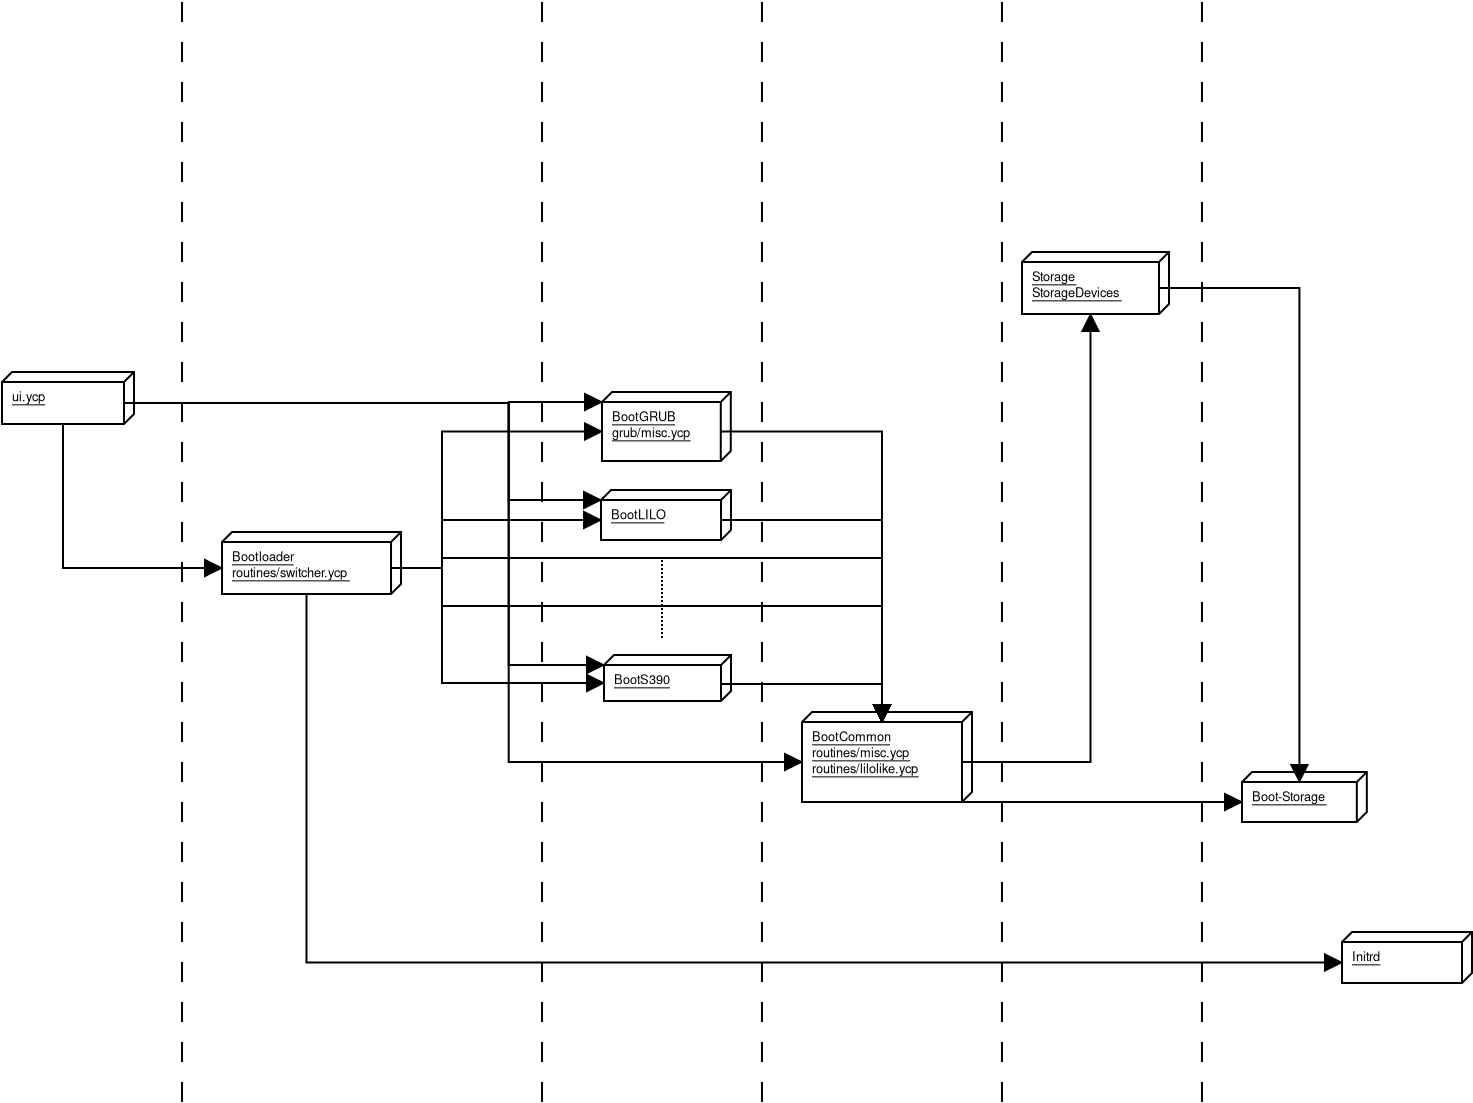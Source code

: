<?xml version="1.0" encoding="UTF-8"?>
<dia:diagram xmlns:dia="http://www.lysator.liu.se/~alla/dia/">
  <dia:layer name="Background" visible="true">
    <dia:object type="UML - Node" version="0" id="O0">
      <dia:attribute name="obj_pos">
        <dia:point val="27,7"/>
      </dia:attribute>
      <dia:attribute name="obj_bb">
        <dia:rectangle val="26.95,6.45;33.489,10"/>
      </dia:attribute>
      <dia:attribute name="elem_corner">
        <dia:point val="27,7"/>
      </dia:attribute>
      <dia:attribute name="elem_width">
        <dia:real val="5.939"/>
      </dia:attribute>
      <dia:attribute name="elem_height">
        <dia:real val="2.95"/>
      </dia:attribute>
      <dia:attribute name="name">
        <dia:composite type="text">
          <dia:attribute name="string">
            <dia:string>#BootGRUB
grub/misc.ycp#</dia:string>
          </dia:attribute>
          <dia:attribute name="font">
            <dia:font name="Nimbus Sans L"/>
          </dia:attribute>
          <dia:attribute name="height">
            <dia:real val="0.8"/>
          </dia:attribute>
          <dia:attribute name="pos">
            <dia:point val="27.5,8.115"/>
          </dia:attribute>
          <dia:attribute name="color">
            <dia:color val="#000000"/>
          </dia:attribute>
          <dia:attribute name="alignment">
            <dia:enum val="0"/>
          </dia:attribute>
        </dia:composite>
      </dia:attribute>
    </dia:object>
    <dia:object type="UML - Node" version="0" id="O1">
      <dia:attribute name="obj_pos">
        <dia:point val="26.95,11.9"/>
      </dia:attribute>
      <dia:attribute name="obj_bb">
        <dia:rectangle val="26.9,11.35;33.5,13.95"/>
      </dia:attribute>
      <dia:attribute name="elem_corner">
        <dia:point val="26.95,11.9"/>
      </dia:attribute>
      <dia:attribute name="elem_width">
        <dia:real val="6"/>
      </dia:attribute>
      <dia:attribute name="elem_height">
        <dia:real val="2"/>
      </dia:attribute>
      <dia:attribute name="name">
        <dia:composite type="text">
          <dia:attribute name="string">
            <dia:string>#BootLILO#</dia:string>
          </dia:attribute>
          <dia:attribute name="font">
            <dia:font name="Nimbus Sans L"/>
          </dia:attribute>
          <dia:attribute name="height">
            <dia:real val="0.8"/>
          </dia:attribute>
          <dia:attribute name="pos">
            <dia:point val="27.45,13.015"/>
          </dia:attribute>
          <dia:attribute name="color">
            <dia:color val="#000000"/>
          </dia:attribute>
          <dia:attribute name="alignment">
            <dia:enum val="0"/>
          </dia:attribute>
        </dia:composite>
      </dia:attribute>
    </dia:object>
    <dia:object type="UML - Node" version="0" id="O2">
      <dia:attribute name="obj_pos">
        <dia:point val="27.1,20.15"/>
      </dia:attribute>
      <dia:attribute name="obj_bb">
        <dia:rectangle val="27.05,19.6;33.5,22"/>
      </dia:attribute>
      <dia:attribute name="elem_corner">
        <dia:point val="27.1,20.15"/>
      </dia:attribute>
      <dia:attribute name="elem_width">
        <dia:real val="5.85"/>
      </dia:attribute>
      <dia:attribute name="elem_height">
        <dia:real val="1.8"/>
      </dia:attribute>
      <dia:attribute name="name">
        <dia:composite type="text">
          <dia:attribute name="string">
            <dia:string>#BootS390#</dia:string>
          </dia:attribute>
          <dia:attribute name="font">
            <dia:font name="Nimbus Sans L"/>
          </dia:attribute>
          <dia:attribute name="height">
            <dia:real val="0.8"/>
          </dia:attribute>
          <dia:attribute name="pos">
            <dia:point val="27.6,21.265"/>
          </dia:attribute>
          <dia:attribute name="color">
            <dia:color val="#000000"/>
          </dia:attribute>
          <dia:attribute name="alignment">
            <dia:enum val="0"/>
          </dia:attribute>
        </dia:composite>
      </dia:attribute>
    </dia:object>
    <dia:object type="Standard - Line" version="0" id="O3">
      <dia:attribute name="obj_pos">
        <dia:point val="30,14.9"/>
      </dia:attribute>
      <dia:attribute name="obj_bb">
        <dia:rectangle val="29.95,14.85;30.05,18.9"/>
      </dia:attribute>
      <dia:attribute name="conn_endpoints">
        <dia:point val="30,14.9"/>
        <dia:point val="30,18.85"/>
      </dia:attribute>
      <dia:attribute name="numcp">
        <dia:int val="1"/>
      </dia:attribute>
      <dia:attribute name="line_style">
        <dia:enum val="4"/>
      </dia:attribute>
    </dia:object>
    <dia:object type="UML - Node" version="0" id="O4">
      <dia:attribute name="obj_pos">
        <dia:point val="37,23"/>
      </dia:attribute>
      <dia:attribute name="obj_bb">
        <dia:rectangle val="36.95,22.45;45.55,27.05"/>
      </dia:attribute>
      <dia:attribute name="elem_corner">
        <dia:point val="37,23"/>
      </dia:attribute>
      <dia:attribute name="elem_width">
        <dia:real val="8"/>
      </dia:attribute>
      <dia:attribute name="elem_height">
        <dia:real val="4"/>
      </dia:attribute>
      <dia:attribute name="name">
        <dia:composite type="text">
          <dia:attribute name="string">
            <dia:string>#BootCommon
routines/misc.ycp
routines/lilolike.ycp#</dia:string>
          </dia:attribute>
          <dia:attribute name="font">
            <dia:font name="Nimbus Sans L"/>
          </dia:attribute>
          <dia:attribute name="height">
            <dia:real val="0.8"/>
          </dia:attribute>
          <dia:attribute name="pos">
            <dia:point val="37.5,24.115"/>
          </dia:attribute>
          <dia:attribute name="color">
            <dia:color val="#000000"/>
          </dia:attribute>
          <dia:attribute name="alignment">
            <dia:enum val="0"/>
          </dia:attribute>
        </dia:composite>
      </dia:attribute>
    </dia:object>
    <dia:object type="Standard - ZigZagLine" version="0" id="O5">
      <dia:attribute name="obj_pos">
        <dia:point val="32.939,8.475"/>
      </dia:attribute>
      <dia:attribute name="obj_bb">
        <dia:rectangle val="32.889,8.425;41.8,23.05"/>
      </dia:attribute>
      <dia:attribute name="orth_points">
        <dia:point val="32.939,8.475"/>
        <dia:point val="41,8.475"/>
        <dia:point val="41,23"/>
      </dia:attribute>
      <dia:attribute name="orth_orient">
        <dia:enum val="0"/>
        <dia:enum val="1"/>
      </dia:attribute>
      <dia:attribute name="end_arrow">
        <dia:enum val="3"/>
      </dia:attribute>
      <dia:attribute name="end_arrow_length">
        <dia:real val="0.8"/>
      </dia:attribute>
      <dia:attribute name="end_arrow_width">
        <dia:real val="0.8"/>
      </dia:attribute>
      <dia:connections>
        <dia:connection handle="0" to="O0" connection="4"/>
        <dia:connection handle="1" to="O4" connection="1"/>
      </dia:connections>
    </dia:object>
    <dia:object type="Standard - ZigZagLine" version="0" id="O6">
      <dia:attribute name="obj_pos">
        <dia:point val="32.95,12.9"/>
      </dia:attribute>
      <dia:attribute name="obj_bb">
        <dia:rectangle val="32.95,12.85;41.8,23.05"/>
      </dia:attribute>
      <dia:attribute name="orth_points">
        <dia:point val="32.95,12.9"/>
        <dia:point val="32.95,12.9"/>
        <dia:point val="41,12.9"/>
        <dia:point val="41,23"/>
      </dia:attribute>
      <dia:attribute name="orth_orient">
        <dia:enum val="1"/>
        <dia:enum val="0"/>
        <dia:enum val="1"/>
      </dia:attribute>
      <dia:attribute name="end_arrow">
        <dia:enum val="3"/>
      </dia:attribute>
      <dia:attribute name="end_arrow_length">
        <dia:real val="0.8"/>
      </dia:attribute>
      <dia:attribute name="end_arrow_width">
        <dia:real val="0.8"/>
      </dia:attribute>
      <dia:connections>
        <dia:connection handle="0" to="O1" connection="4"/>
        <dia:connection handle="1" to="O4" connection="1"/>
      </dia:connections>
    </dia:object>
    <dia:object type="Standard - ZigZagLine" version="0" id="O7">
      <dia:attribute name="obj_pos">
        <dia:point val="32.95,21.05"/>
      </dia:attribute>
      <dia:attribute name="obj_bb">
        <dia:rectangle val="32.9,21;41.8,23.05"/>
      </dia:attribute>
      <dia:attribute name="orth_points">
        <dia:point val="32.95,21.05"/>
        <dia:point val="32.95,21.1"/>
        <dia:point val="41,21.1"/>
        <dia:point val="41,23"/>
      </dia:attribute>
      <dia:attribute name="orth_orient">
        <dia:enum val="1"/>
        <dia:enum val="0"/>
        <dia:enum val="1"/>
      </dia:attribute>
      <dia:attribute name="end_arrow">
        <dia:enum val="3"/>
      </dia:attribute>
      <dia:attribute name="end_arrow_length">
        <dia:real val="0.8"/>
      </dia:attribute>
      <dia:attribute name="end_arrow_width">
        <dia:real val="0.8"/>
      </dia:attribute>
      <dia:connections>
        <dia:connection handle="0" to="O2" connection="4"/>
        <dia:connection handle="1" to="O4" connection="1"/>
      </dia:connections>
    </dia:object>
    <dia:object type="UML - Node" version="0" id="O8">
      <dia:attribute name="obj_pos">
        <dia:point val="8,14"/>
      </dia:attribute>
      <dia:attribute name="obj_bb">
        <dia:rectangle val="7.95,13.45;17.001,16.65"/>
      </dia:attribute>
      <dia:attribute name="elem_corner">
        <dia:point val="8,14"/>
      </dia:attribute>
      <dia:attribute name="elem_width">
        <dia:real val="8.451"/>
      </dia:attribute>
      <dia:attribute name="elem_height">
        <dia:real val="2.6"/>
      </dia:attribute>
      <dia:attribute name="name">
        <dia:composite type="text">
          <dia:attribute name="string">
            <dia:string>#Bootloader
routines/switcher.ycp#</dia:string>
          </dia:attribute>
          <dia:attribute name="font">
            <dia:font name="Nimbus Sans L"/>
          </dia:attribute>
          <dia:attribute name="height">
            <dia:real val="0.8"/>
          </dia:attribute>
          <dia:attribute name="pos">
            <dia:point val="8.5,15.115"/>
          </dia:attribute>
          <dia:attribute name="color">
            <dia:color val="#000000"/>
          </dia:attribute>
          <dia:attribute name="alignment">
            <dia:enum val="0"/>
          </dia:attribute>
        </dia:composite>
      </dia:attribute>
    </dia:object>
    <dia:object type="Standard - ZigZagLine" version="0" id="O9">
      <dia:attribute name="obj_pos">
        <dia:point val="16.451,15.3"/>
      </dia:attribute>
      <dia:attribute name="obj_bb">
        <dia:rectangle val="16.401,15.25;41.8,23.05"/>
      </dia:attribute>
      <dia:attribute name="orth_points">
        <dia:point val="16.451,15.3"/>
        <dia:point val="19,15.3"/>
        <dia:point val="19,17.2"/>
        <dia:point val="41,17.2"/>
        <dia:point val="41,23"/>
      </dia:attribute>
      <dia:attribute name="orth_orient">
        <dia:enum val="0"/>
        <dia:enum val="1"/>
        <dia:enum val="0"/>
        <dia:enum val="1"/>
      </dia:attribute>
      <dia:attribute name="end_arrow">
        <dia:enum val="3"/>
      </dia:attribute>
      <dia:attribute name="end_arrow_length">
        <dia:real val="0.8"/>
      </dia:attribute>
      <dia:attribute name="end_arrow_width">
        <dia:real val="0.8"/>
      </dia:attribute>
      <dia:connections>
        <dia:connection handle="0" to="O8" connection="4"/>
        <dia:connection handle="1" to="O4" connection="1"/>
      </dia:connections>
    </dia:object>
    <dia:object type="Standard - ZigZagLine" version="0" id="O10">
      <dia:attribute name="obj_pos">
        <dia:point val="16.451,15.3"/>
      </dia:attribute>
      <dia:attribute name="obj_bb">
        <dia:rectangle val="16.401,7.675;27.05,15.35"/>
      </dia:attribute>
      <dia:attribute name="orth_points">
        <dia:point val="16.451,15.3"/>
        <dia:point val="19,15.3"/>
        <dia:point val="19,8.475"/>
        <dia:point val="27,8.475"/>
      </dia:attribute>
      <dia:attribute name="orth_orient">
        <dia:enum val="0"/>
        <dia:enum val="1"/>
        <dia:enum val="0"/>
      </dia:attribute>
      <dia:attribute name="end_arrow">
        <dia:enum val="3"/>
      </dia:attribute>
      <dia:attribute name="end_arrow_length">
        <dia:real val="0.8"/>
      </dia:attribute>
      <dia:attribute name="end_arrow_width">
        <dia:real val="0.8"/>
      </dia:attribute>
      <dia:connections>
        <dia:connection handle="0" to="O8" connection="4"/>
        <dia:connection handle="1" to="O0" connection="3"/>
      </dia:connections>
    </dia:object>
    <dia:object type="Standard - ZigZagLine" version="0" id="O11">
      <dia:attribute name="obj_pos">
        <dia:point val="16.451,15.3"/>
      </dia:attribute>
      <dia:attribute name="obj_bb">
        <dia:rectangle val="16.401,12.1;27,15.35"/>
      </dia:attribute>
      <dia:attribute name="orth_points">
        <dia:point val="16.451,15.3"/>
        <dia:point val="19,15.3"/>
        <dia:point val="19,12.9"/>
        <dia:point val="26.95,12.9"/>
      </dia:attribute>
      <dia:attribute name="orth_orient">
        <dia:enum val="0"/>
        <dia:enum val="1"/>
        <dia:enum val="0"/>
      </dia:attribute>
      <dia:attribute name="end_arrow">
        <dia:enum val="3"/>
      </dia:attribute>
      <dia:attribute name="end_arrow_length">
        <dia:real val="0.8"/>
      </dia:attribute>
      <dia:attribute name="end_arrow_width">
        <dia:real val="0.8"/>
      </dia:attribute>
      <dia:connections>
        <dia:connection handle="0" to="O8" connection="4"/>
        <dia:connection handle="1" to="O1" connection="3"/>
      </dia:connections>
    </dia:object>
    <dia:object type="Standard - ZigZagLine" version="0" id="O12">
      <dia:attribute name="obj_pos">
        <dia:point val="16.451,15.3"/>
      </dia:attribute>
      <dia:attribute name="obj_bb">
        <dia:rectangle val="16.401,15.25;27.15,21.85"/>
      </dia:attribute>
      <dia:attribute name="orth_points">
        <dia:point val="16.451,15.3"/>
        <dia:point val="19,15.3"/>
        <dia:point val="19,21.05"/>
        <dia:point val="27.1,21.05"/>
      </dia:attribute>
      <dia:attribute name="orth_orient">
        <dia:enum val="0"/>
        <dia:enum val="1"/>
        <dia:enum val="0"/>
      </dia:attribute>
      <dia:attribute name="end_arrow">
        <dia:enum val="3"/>
      </dia:attribute>
      <dia:attribute name="end_arrow_length">
        <dia:real val="0.8"/>
      </dia:attribute>
      <dia:attribute name="end_arrow_width">
        <dia:real val="0.8"/>
      </dia:attribute>
      <dia:connections>
        <dia:connection handle="0" to="O8" connection="4"/>
        <dia:connection handle="1" to="O2" connection="3"/>
      </dia:connections>
    </dia:object>
    <dia:object type="UML - Node" version="0" id="O13">
      <dia:attribute name="obj_pos">
        <dia:point val="-3,6"/>
      </dia:attribute>
      <dia:attribute name="obj_bb">
        <dia:rectangle val="-3.05,5.45;3.65,8.15"/>
      </dia:attribute>
      <dia:attribute name="elem_corner">
        <dia:point val="-3,6"/>
      </dia:attribute>
      <dia:attribute name="elem_width">
        <dia:real val="6.1"/>
      </dia:attribute>
      <dia:attribute name="elem_height">
        <dia:real val="2.1"/>
      </dia:attribute>
      <dia:attribute name="name">
        <dia:composite type="text">
          <dia:attribute name="string">
            <dia:string>#ui.ycp#</dia:string>
          </dia:attribute>
          <dia:attribute name="font">
            <dia:font name="Nimbus Sans L"/>
          </dia:attribute>
          <dia:attribute name="height">
            <dia:real val="0.8"/>
          </dia:attribute>
          <dia:attribute name="pos">
            <dia:point val="-2.5,7.115"/>
          </dia:attribute>
          <dia:attribute name="color">
            <dia:color val="#000000"/>
          </dia:attribute>
          <dia:attribute name="alignment">
            <dia:enum val="0"/>
          </dia:attribute>
        </dia:composite>
      </dia:attribute>
    </dia:object>
    <dia:object type="UML - Node" version="0" id="O14">
      <dia:attribute name="obj_pos">
        <dia:point val="64,34"/>
      </dia:attribute>
      <dia:attribute name="obj_bb">
        <dia:rectangle val="63.95,33.45;70.55,36.1"/>
      </dia:attribute>
      <dia:attribute name="elem_corner">
        <dia:point val="64,34"/>
      </dia:attribute>
      <dia:attribute name="elem_width">
        <dia:real val="6"/>
      </dia:attribute>
      <dia:attribute name="elem_height">
        <dia:real val="2.05"/>
      </dia:attribute>
      <dia:attribute name="name">
        <dia:composite type="text">
          <dia:attribute name="string">
            <dia:string>#Initrd#</dia:string>
          </dia:attribute>
          <dia:attribute name="font">
            <dia:font name="Nimbus Sans L"/>
          </dia:attribute>
          <dia:attribute name="height">
            <dia:real val="0.8"/>
          </dia:attribute>
          <dia:attribute name="pos">
            <dia:point val="64.5,35.115"/>
          </dia:attribute>
          <dia:attribute name="color">
            <dia:color val="#000000"/>
          </dia:attribute>
          <dia:attribute name="alignment">
            <dia:enum val="0"/>
          </dia:attribute>
        </dia:composite>
      </dia:attribute>
    </dia:object>
    <dia:object type="Standard - ZigZagLine" version="0" id="O15">
      <dia:attribute name="obj_pos">
        <dia:point val="3.1,7.05"/>
      </dia:attribute>
      <dia:attribute name="obj_bb">
        <dia:rectangle val="3.05,7;37.05,25.8"/>
      </dia:attribute>
      <dia:attribute name="orth_points">
        <dia:point val="3.1,7.05"/>
        <dia:point val="22.335,7.05"/>
        <dia:point val="22.335,25"/>
        <dia:point val="37,25"/>
      </dia:attribute>
      <dia:attribute name="orth_orient">
        <dia:enum val="0"/>
        <dia:enum val="1"/>
        <dia:enum val="0"/>
      </dia:attribute>
      <dia:attribute name="end_arrow">
        <dia:enum val="3"/>
      </dia:attribute>
      <dia:attribute name="end_arrow_length">
        <dia:real val="0.8"/>
      </dia:attribute>
      <dia:attribute name="end_arrow_width">
        <dia:real val="0.8"/>
      </dia:attribute>
      <dia:connections>
        <dia:connection handle="0" to="O13" connection="4"/>
        <dia:connection handle="1" to="O4" connection="3"/>
      </dia:connections>
    </dia:object>
    <dia:object type="Standard - ZigZagLine" version="0" id="O16">
      <dia:attribute name="obj_pos">
        <dia:point val="3.1,7.05"/>
      </dia:attribute>
      <dia:attribute name="obj_bb">
        <dia:rectangle val="3.05,7;27,12.7"/>
      </dia:attribute>
      <dia:attribute name="orth_points">
        <dia:point val="3.1,7.05"/>
        <dia:point val="22.335,7.05"/>
        <dia:point val="22.335,11.9"/>
        <dia:point val="26.95,11.9"/>
      </dia:attribute>
      <dia:attribute name="orth_orient">
        <dia:enum val="0"/>
        <dia:enum val="1"/>
        <dia:enum val="0"/>
      </dia:attribute>
      <dia:attribute name="end_arrow">
        <dia:enum val="3"/>
      </dia:attribute>
      <dia:attribute name="end_arrow_length">
        <dia:real val="0.8"/>
      </dia:attribute>
      <dia:attribute name="end_arrow_width">
        <dia:real val="0.8"/>
      </dia:attribute>
      <dia:connections>
        <dia:connection handle="0" to="O13" connection="4"/>
        <dia:connection handle="1" to="O1" connection="0"/>
      </dia:connections>
    </dia:object>
    <dia:object type="Standard - ZigZagLine" version="0" id="O17">
      <dia:attribute name="obj_pos">
        <dia:point val="3.1,7.05"/>
      </dia:attribute>
      <dia:attribute name="obj_bb">
        <dia:rectangle val="3.05,6.2;27.05,7.8"/>
      </dia:attribute>
      <dia:attribute name="orth_points">
        <dia:point val="3.1,7.05"/>
        <dia:point val="22.335,7.05"/>
        <dia:point val="22.335,7"/>
        <dia:point val="27,7"/>
      </dia:attribute>
      <dia:attribute name="orth_orient">
        <dia:enum val="0"/>
        <dia:enum val="1"/>
        <dia:enum val="0"/>
      </dia:attribute>
      <dia:attribute name="end_arrow">
        <dia:enum val="3"/>
      </dia:attribute>
      <dia:attribute name="end_arrow_length">
        <dia:real val="0.8"/>
      </dia:attribute>
      <dia:attribute name="end_arrow_width">
        <dia:real val="0.8"/>
      </dia:attribute>
      <dia:connections>
        <dia:connection handle="0" to="O13" connection="4"/>
        <dia:connection handle="1" to="O0" connection="0"/>
      </dia:connections>
    </dia:object>
    <dia:object type="Standard - ZigZagLine" version="0" id="O18">
      <dia:attribute name="obj_pos">
        <dia:point val="16.451,15.3"/>
      </dia:attribute>
      <dia:attribute name="obj_bb">
        <dia:rectangle val="16.401,14.75;41.8,23.05"/>
      </dia:attribute>
      <dia:attribute name="orth_points">
        <dia:point val="16.451,15.3"/>
        <dia:point val="19,15.3"/>
        <dia:point val="19,14.8"/>
        <dia:point val="41,14.8"/>
        <dia:point val="41,23"/>
      </dia:attribute>
      <dia:attribute name="orth_orient">
        <dia:enum val="0"/>
        <dia:enum val="1"/>
        <dia:enum val="0"/>
        <dia:enum val="1"/>
      </dia:attribute>
      <dia:attribute name="end_arrow">
        <dia:enum val="3"/>
      </dia:attribute>
      <dia:attribute name="end_arrow_length">
        <dia:real val="0.8"/>
      </dia:attribute>
      <dia:attribute name="end_arrow_width">
        <dia:real val="0.8"/>
      </dia:attribute>
      <dia:connections>
        <dia:connection handle="0" to="O8" connection="4"/>
        <dia:connection handle="1" to="O4" connection="1"/>
      </dia:connections>
    </dia:object>
    <dia:object type="Standard - ZigZagLine" version="0" id="O19">
      <dia:attribute name="obj_pos">
        <dia:point val="3.1,7.05"/>
      </dia:attribute>
      <dia:attribute name="obj_bb">
        <dia:rectangle val="3.05,7;27.15,20.95"/>
      </dia:attribute>
      <dia:attribute name="orth_points">
        <dia:point val="3.1,7.05"/>
        <dia:point val="22.335,7.05"/>
        <dia:point val="22.335,20.15"/>
        <dia:point val="27.1,20.15"/>
      </dia:attribute>
      <dia:attribute name="orth_orient">
        <dia:enum val="0"/>
        <dia:enum val="1"/>
        <dia:enum val="0"/>
      </dia:attribute>
      <dia:attribute name="end_arrow">
        <dia:enum val="3"/>
      </dia:attribute>
      <dia:attribute name="end_arrow_length">
        <dia:real val="0.8"/>
      </dia:attribute>
      <dia:attribute name="end_arrow_width">
        <dia:real val="0.8"/>
      </dia:attribute>
      <dia:connections>
        <dia:connection handle="0" to="O13" connection="4"/>
        <dia:connection handle="1" to="O2" connection="0"/>
      </dia:connections>
    </dia:object>
    <dia:object type="Standard - ZigZagLine" version="0" id="O20">
      <dia:attribute name="obj_pos">
        <dia:point val="12.225,16.6"/>
      </dia:attribute>
      <dia:attribute name="obj_bb">
        <dia:rectangle val="12.175,16.55;64.05,35.825"/>
      </dia:attribute>
      <dia:attribute name="orth_points">
        <dia:point val="12.225,16.6"/>
        <dia:point val="12.225,35.025"/>
        <dia:point val="64,35.025"/>
      </dia:attribute>
      <dia:attribute name="orth_orient">
        <dia:enum val="1"/>
        <dia:enum val="0"/>
      </dia:attribute>
      <dia:attribute name="end_arrow">
        <dia:enum val="3"/>
      </dia:attribute>
      <dia:attribute name="end_arrow_length">
        <dia:real val="0.8"/>
      </dia:attribute>
      <dia:attribute name="end_arrow_width">
        <dia:real val="0.8"/>
      </dia:attribute>
      <dia:connections>
        <dia:connection handle="0" to="O8" connection="6"/>
        <dia:connection handle="1" to="O14" connection="3"/>
      </dia:connections>
    </dia:object>
    <dia:object type="Standard - ZigZagLine" version="0" id="O21">
      <dia:attribute name="obj_pos">
        <dia:point val="0.05,8.1"/>
      </dia:attribute>
      <dia:attribute name="obj_bb">
        <dia:rectangle val="0,8.05;8.05,16.1"/>
      </dia:attribute>
      <dia:attribute name="orth_points">
        <dia:point val="0.05,8.1"/>
        <dia:point val="0.05,15.3"/>
        <dia:point val="8,15.3"/>
      </dia:attribute>
      <dia:attribute name="orth_orient">
        <dia:enum val="1"/>
        <dia:enum val="0"/>
      </dia:attribute>
      <dia:attribute name="end_arrow">
        <dia:enum val="3"/>
      </dia:attribute>
      <dia:attribute name="end_arrow_length">
        <dia:real val="0.8"/>
      </dia:attribute>
      <dia:attribute name="end_arrow_width">
        <dia:real val="0.8"/>
      </dia:attribute>
      <dia:connections>
        <dia:connection handle="0" to="O13" connection="6"/>
        <dia:connection handle="1" to="O8" connection="3"/>
      </dia:connections>
    </dia:object>
    <dia:object type="UML - Node" version="0" id="O22">
      <dia:attribute name="obj_pos">
        <dia:point val="48,0"/>
      </dia:attribute>
      <dia:attribute name="obj_bb">
        <dia:rectangle val="47.95,-0.55;55.4,2.65"/>
      </dia:attribute>
      <dia:attribute name="elem_corner">
        <dia:point val="48,0"/>
      </dia:attribute>
      <dia:attribute name="elem_width">
        <dia:real val="6.85"/>
      </dia:attribute>
      <dia:attribute name="elem_height">
        <dia:real val="2.6"/>
      </dia:attribute>
      <dia:attribute name="name">
        <dia:composite type="text">
          <dia:attribute name="string">
            <dia:string>#Storage
StorageDevices#</dia:string>
          </dia:attribute>
          <dia:attribute name="font">
            <dia:font name="Nimbus Sans L"/>
          </dia:attribute>
          <dia:attribute name="height">
            <dia:real val="0.8"/>
          </dia:attribute>
          <dia:attribute name="pos">
            <dia:point val="48.5,1.115"/>
          </dia:attribute>
          <dia:attribute name="color">
            <dia:color val="#000000"/>
          </dia:attribute>
          <dia:attribute name="alignment">
            <dia:enum val="0"/>
          </dia:attribute>
        </dia:composite>
      </dia:attribute>
    </dia:object>
    <dia:object type="Standard - ZigZagLine" version="0" id="O23">
      <dia:attribute name="obj_pos">
        <dia:point val="45,25"/>
      </dia:attribute>
      <dia:attribute name="obj_bb">
        <dia:rectangle val="44.95,2.55;52.225,25.05"/>
      </dia:attribute>
      <dia:attribute name="orth_points">
        <dia:point val="45,25"/>
        <dia:point val="51.425,25"/>
        <dia:point val="51.425,2.6"/>
      </dia:attribute>
      <dia:attribute name="orth_orient">
        <dia:enum val="0"/>
        <dia:enum val="1"/>
      </dia:attribute>
      <dia:attribute name="end_arrow">
        <dia:enum val="3"/>
      </dia:attribute>
      <dia:attribute name="end_arrow_length">
        <dia:real val="0.8"/>
      </dia:attribute>
      <dia:attribute name="end_arrow_width">
        <dia:real val="0.8"/>
      </dia:attribute>
      <dia:connections>
        <dia:connection handle="0" to="O4" connection="4"/>
        <dia:connection handle="1" to="O22" connection="6"/>
      </dia:connections>
    </dia:object>
    <dia:object type="UML - Node" version="0" id="O24">
      <dia:attribute name="obj_pos">
        <dia:point val="59,26"/>
      </dia:attribute>
      <dia:attribute name="obj_bb">
        <dia:rectangle val="58.95,25.45;65.291,28.05"/>
      </dia:attribute>
      <dia:attribute name="elem_corner">
        <dia:point val="59,26"/>
      </dia:attribute>
      <dia:attribute name="elem_width">
        <dia:real val="5.741"/>
      </dia:attribute>
      <dia:attribute name="elem_height">
        <dia:real val="2"/>
      </dia:attribute>
      <dia:attribute name="name">
        <dia:composite type="text">
          <dia:attribute name="string">
            <dia:string>#Boot-Storage#</dia:string>
          </dia:attribute>
          <dia:attribute name="font">
            <dia:font name="Nimbus Sans L"/>
          </dia:attribute>
          <dia:attribute name="height">
            <dia:real val="0.8"/>
          </dia:attribute>
          <dia:attribute name="pos">
            <dia:point val="59.5,27.115"/>
          </dia:attribute>
          <dia:attribute name="color">
            <dia:color val="#000000"/>
          </dia:attribute>
          <dia:attribute name="alignment">
            <dia:enum val="0"/>
          </dia:attribute>
        </dia:composite>
      </dia:attribute>
    </dia:object>
    <dia:object type="Standard - Line" version="0" id="O25">
      <dia:attribute name="obj_pos">
        <dia:point val="45,27"/>
      </dia:attribute>
      <dia:attribute name="obj_bb">
        <dia:rectangle val="44.95,26.2;59.05,27.8"/>
      </dia:attribute>
      <dia:attribute name="conn_endpoints">
        <dia:point val="45,27"/>
        <dia:point val="59,27"/>
      </dia:attribute>
      <dia:attribute name="numcp">
        <dia:int val="1"/>
      </dia:attribute>
      <dia:attribute name="end_arrow">
        <dia:enum val="3"/>
      </dia:attribute>
      <dia:attribute name="end_arrow_length">
        <dia:real val="0.8"/>
      </dia:attribute>
      <dia:attribute name="end_arrow_width">
        <dia:real val="0.8"/>
      </dia:attribute>
      <dia:connections>
        <dia:connection handle="0" to="O4" connection="7"/>
        <dia:connection handle="1" to="O24" connection="3"/>
      </dia:connections>
    </dia:object>
    <dia:object type="Standard - ZigZagLine" version="0" id="O26">
      <dia:attribute name="obj_pos">
        <dia:point val="54.85,1.3"/>
      </dia:attribute>
      <dia:attribute name="obj_bb">
        <dia:rectangle val="54.8,1.25;62.671,26.05"/>
      </dia:attribute>
      <dia:attribute name="orth_points">
        <dia:point val="54.85,1.3"/>
        <dia:point val="61.871,1.3"/>
        <dia:point val="61.871,26"/>
      </dia:attribute>
      <dia:attribute name="orth_orient">
        <dia:enum val="0"/>
        <dia:enum val="1"/>
      </dia:attribute>
      <dia:attribute name="end_arrow">
        <dia:enum val="3"/>
      </dia:attribute>
      <dia:attribute name="end_arrow_length">
        <dia:real val="0.8"/>
      </dia:attribute>
      <dia:attribute name="end_arrow_width">
        <dia:real val="0.8"/>
      </dia:attribute>
      <dia:connections>
        <dia:connection handle="0" to="O22" connection="4"/>
        <dia:connection handle="1" to="O24" connection="1"/>
      </dia:connections>
    </dia:object>
    <dia:object type="Standard - Line" version="0" id="O27">
      <dia:attribute name="obj_pos">
        <dia:point val="6,-13"/>
      </dia:attribute>
      <dia:attribute name="obj_bb">
        <dia:rectangle val="5.95,-13.05;6.05,42.05"/>
      </dia:attribute>
      <dia:attribute name="conn_endpoints">
        <dia:point val="6,-13"/>
        <dia:point val="6,42"/>
      </dia:attribute>
      <dia:attribute name="numcp">
        <dia:int val="1"/>
      </dia:attribute>
      <dia:attribute name="line_style">
        <dia:enum val="1"/>
      </dia:attribute>
    </dia:object>
    <dia:object type="Standard - Line" version="0" id="O28">
      <dia:attribute name="obj_pos">
        <dia:point val="24,-13"/>
      </dia:attribute>
      <dia:attribute name="obj_bb">
        <dia:rectangle val="23.95,-13.05;24.05,42.05"/>
      </dia:attribute>
      <dia:attribute name="conn_endpoints">
        <dia:point val="24,-13"/>
        <dia:point val="24,42"/>
      </dia:attribute>
      <dia:attribute name="numcp">
        <dia:int val="1"/>
      </dia:attribute>
      <dia:attribute name="line_style">
        <dia:enum val="1"/>
      </dia:attribute>
    </dia:object>
    <dia:object type="Standard - Line" version="0" id="O29">
      <dia:attribute name="obj_pos">
        <dia:point val="35,-13"/>
      </dia:attribute>
      <dia:attribute name="obj_bb">
        <dia:rectangle val="34.95,-13.05;35.05,42.05"/>
      </dia:attribute>
      <dia:attribute name="conn_endpoints">
        <dia:point val="35,-13"/>
        <dia:point val="35,42"/>
      </dia:attribute>
      <dia:attribute name="numcp">
        <dia:int val="1"/>
      </dia:attribute>
      <dia:attribute name="line_style">
        <dia:enum val="1"/>
      </dia:attribute>
    </dia:object>
    <dia:object type="Standard - Line" version="0" id="O30">
      <dia:attribute name="obj_pos">
        <dia:point val="47,-13"/>
      </dia:attribute>
      <dia:attribute name="obj_bb">
        <dia:rectangle val="46.95,-13.05;47.05,42.05"/>
      </dia:attribute>
      <dia:attribute name="conn_endpoints">
        <dia:point val="47,-13"/>
        <dia:point val="47,42"/>
      </dia:attribute>
      <dia:attribute name="numcp">
        <dia:int val="1"/>
      </dia:attribute>
      <dia:attribute name="line_style">
        <dia:enum val="1"/>
      </dia:attribute>
    </dia:object>
    <dia:object type="Standard - Line" version="0" id="O31">
      <dia:attribute name="obj_pos">
        <dia:point val="57,-13"/>
      </dia:attribute>
      <dia:attribute name="obj_bb">
        <dia:rectangle val="56.95,-13.05;57.05,42.05"/>
      </dia:attribute>
      <dia:attribute name="conn_endpoints">
        <dia:point val="57,-13"/>
        <dia:point val="57,42"/>
      </dia:attribute>
      <dia:attribute name="numcp">
        <dia:int val="1"/>
      </dia:attribute>
      <dia:attribute name="line_style">
        <dia:enum val="1"/>
      </dia:attribute>
    </dia:object>
  </dia:layer>
</dia:diagram>
